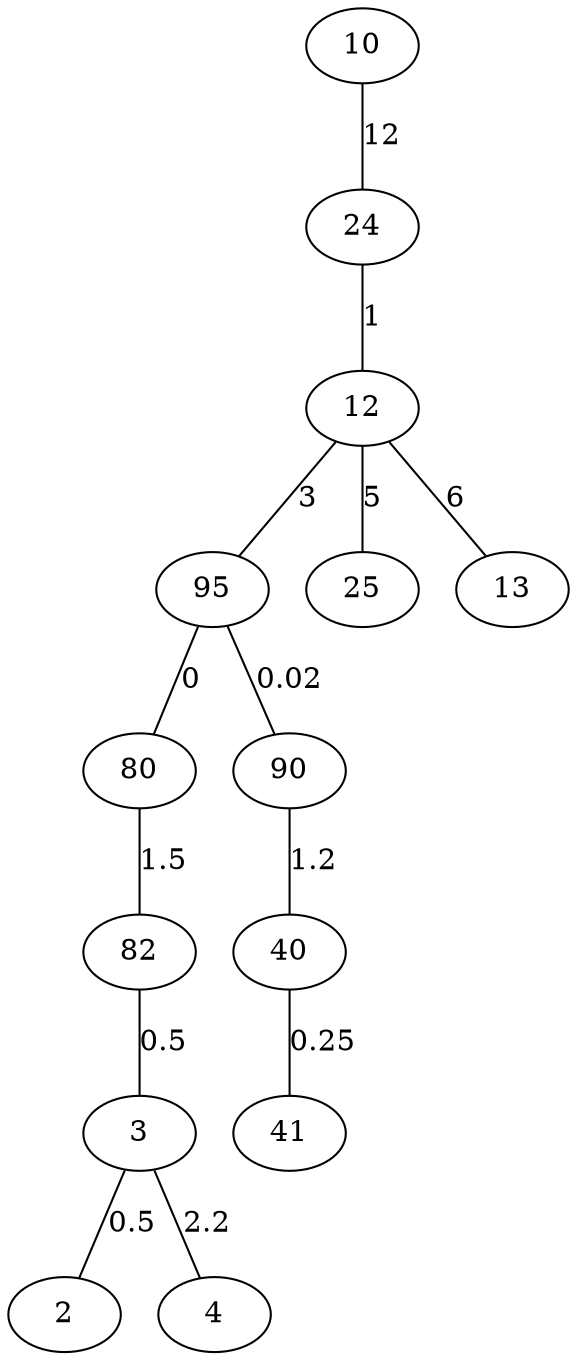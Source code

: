 graph {
    10--24 [label=12];
    24--12 [label=1];
    12--95 [label=3];
    12--25 [label=5];
    12--13 [label=6];
    95--80 [label=0];
    95--90 [label=0.02];
    80--82 [label=1.5];
    90--40 [label=1.2];
    40--41 [label=0.25];
    82--3 [label=0.5];
    3--2 [label=0.5];
    3--4 [label=2.2];
}